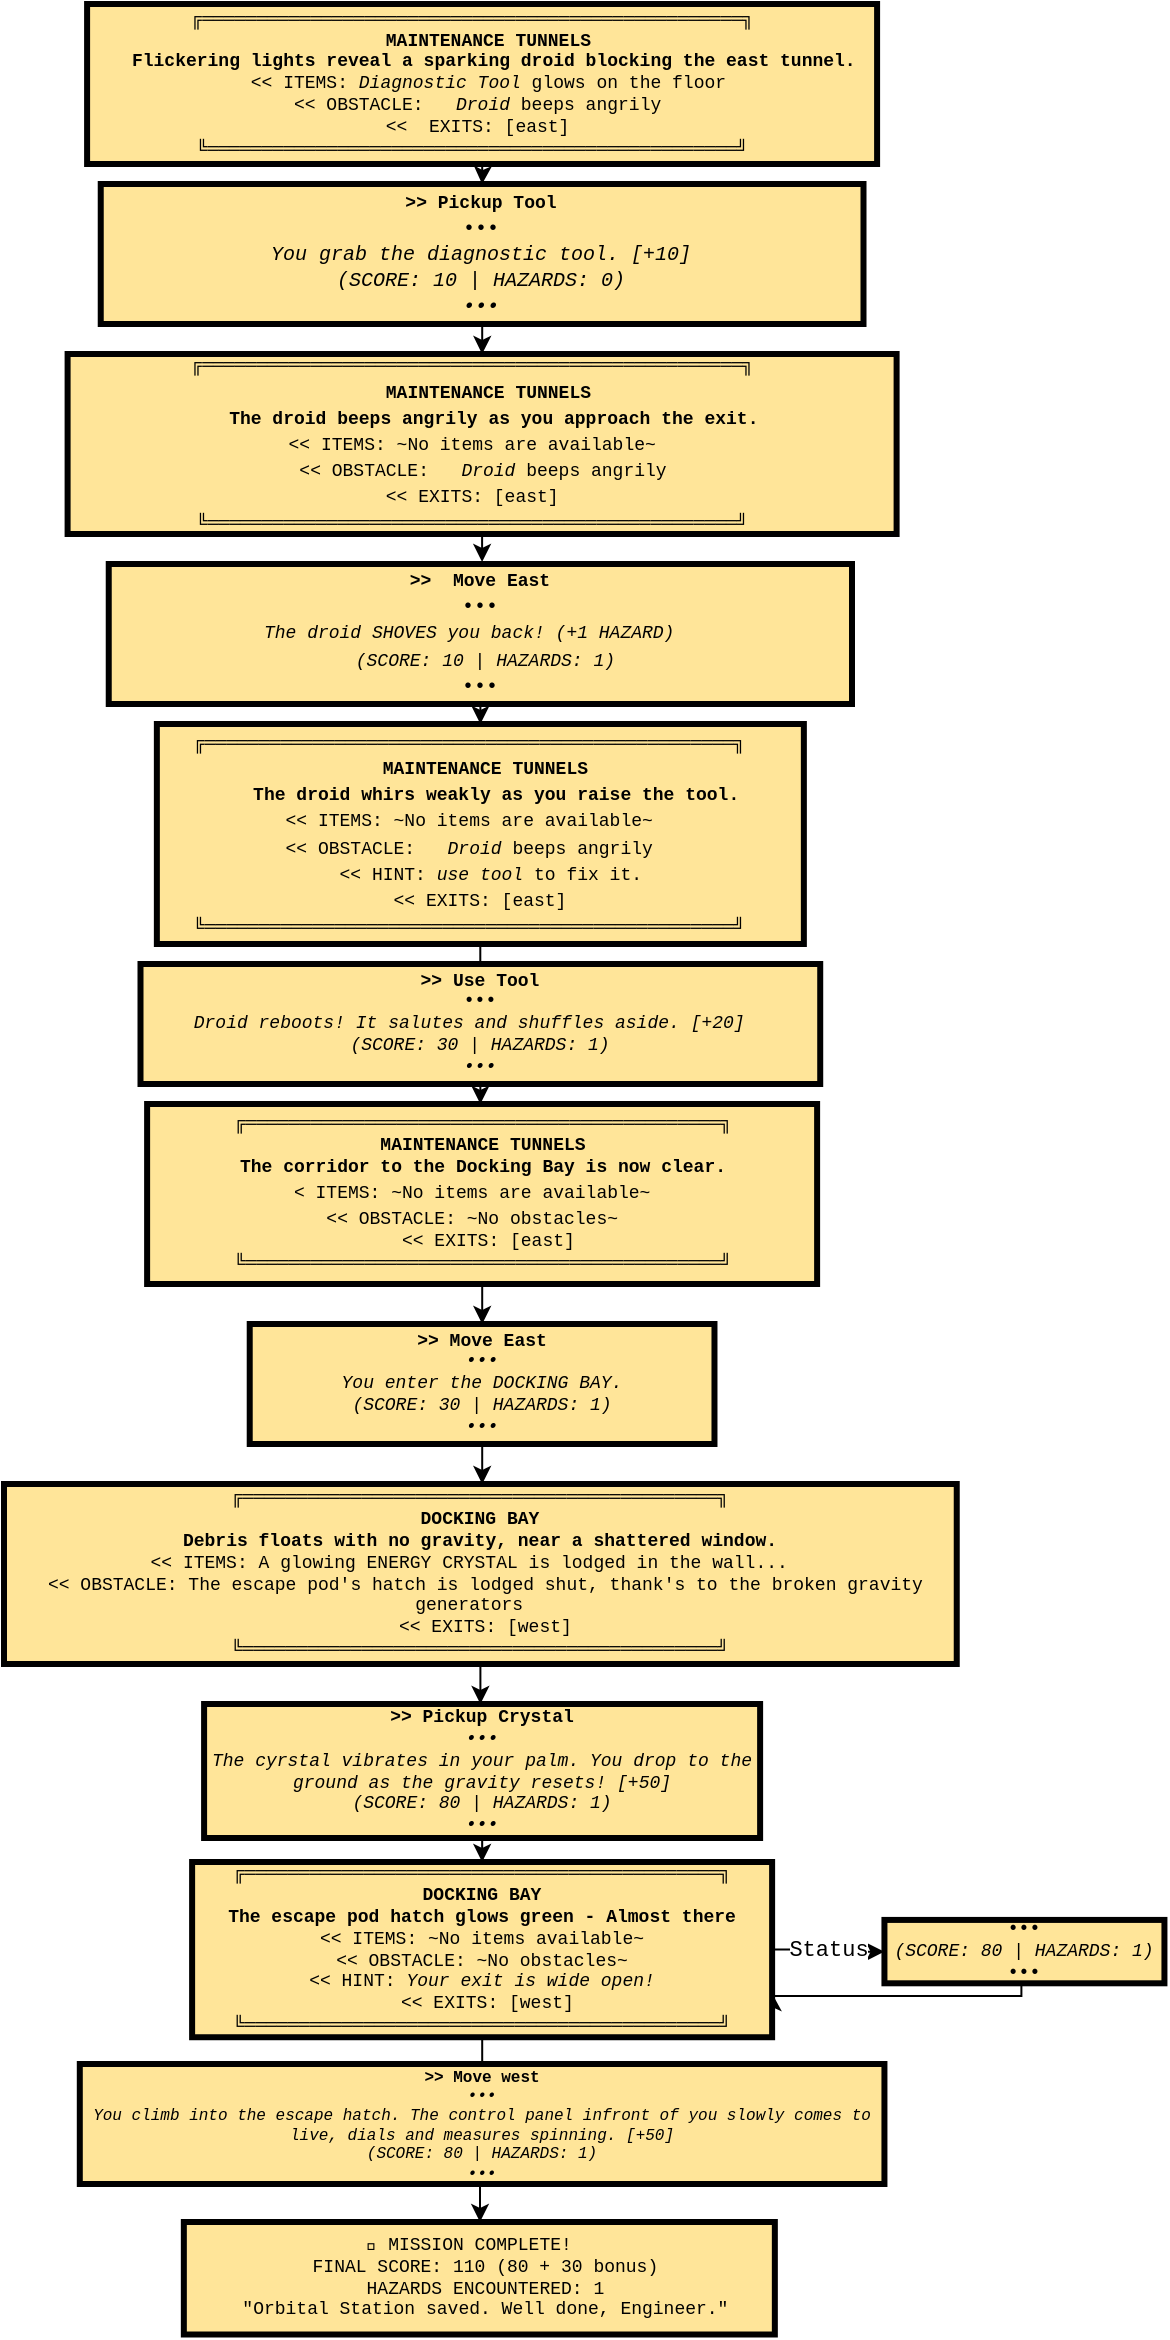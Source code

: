 <mxfile version="27.1.5">
  <diagram id="k5zOIPOxMEVEV548pZkk" name="Page-1">
    <mxGraphModel dx="2169" dy="1453" grid="1" gridSize="10" guides="1" tooltips="1" connect="1" arrows="1" fold="1" page="1" pageScale="1" pageWidth="827" pageHeight="1169" background="none" math="0" shadow="0">
      <root>
        <mxCell id="0" />
        <mxCell id="1" parent="0" />
        <mxCell id="9JrHhXIoi9-wvf1s2VBX-2" value="" style="edgeStyle=orthogonalEdgeStyle;rounded=0;orthogonalLoop=1;jettySize=auto;html=1;fontFamily=Menlo, Roboto Mono, Courier New, Courier, monospace, Inter, sans-serif;entryX=0.5;entryY=0;entryDx=0;entryDy=0;" parent="1" source="thDXJ9rHC7QRxlY3D63U-5" target="9JrHhXIoi9-wvf1s2VBX-1" edge="1">
          <mxGeometry relative="1" as="geometry">
            <Array as="points">
              <mxPoint x="480" y="170" />
              <mxPoint x="480" y="170" />
            </Array>
          </mxGeometry>
        </mxCell>
        <mxCell id="thDXJ9rHC7QRxlY3D63U-5" value="&lt;div style=&quot;overflow: auto; padding: 9.144px 13.716px; word-break: break-all; margin: 0px !important;&quot;&gt;&lt;font style=&quot;&quot;&gt;&lt;b style=&quot;font-size: 9px; text-wrap-mode: wrap;&quot;&gt;&amp;gt;&amp;gt; Pickup Tool&lt;br&gt;&lt;/b&gt;&lt;font size=&quot;1&quot;&gt;&lt;span style=&quot;text-wrap-mode: wrap;&quot;&gt;•••&lt;br&gt;&lt;/span&gt;&lt;/font&gt;&lt;i style=&quot;&quot;&gt;&lt;font size=&quot;1&quot;&gt;&lt;span style=&quot;text-wrap-mode: wrap;&quot;&gt;You grab the diagnostic tool. [+10]  &lt;br&gt;   (SCORE: 10 | HAZARDS: 0) &lt;br&gt;•••&lt;/span&gt;&lt;/font&gt;&lt;/i&gt;&lt;/font&gt;&lt;/div&gt;" style="whiteSpace=wrap;html=1;fontSize=11;rounded=0;fillColor=#FFE599;strokeWidth=3;fontFamily=Menlo, Roboto Mono, Courier New, Courier, monospace, Inter, sans-serif;" parent="1" vertex="1">
          <mxGeometry x="289.37" y="91" width="381.38" height="70" as="geometry" />
        </mxCell>
        <mxCell id="9JrHhXIoi9-wvf1s2VBX-4" value="" style="edgeStyle=orthogonalEdgeStyle;rounded=0;orthogonalLoop=1;jettySize=auto;html=1;fontFamily=Menlo, Roboto Mono, Courier New, Courier, monospace, Inter, sans-serif;" parent="1" source="9JrHhXIoi9-wvf1s2VBX-1" edge="1">
          <mxGeometry relative="1" as="geometry">
            <mxPoint x="480" y="280" as="targetPoint" />
            <Array as="points">
              <mxPoint x="480" y="280" />
              <mxPoint x="480" y="280" />
            </Array>
          </mxGeometry>
        </mxCell>
        <mxCell id="9JrHhXIoi9-wvf1s2VBX-1" value="&lt;div&gt;&lt;font style=&quot;background-color: transparent; color: light-dark(rgb(0, 0, 0), rgb(255, 255, 255)); font-size: 9px;&quot;&gt;╔&lt;/font&gt;&lt;span style=&quot;background-color: transparent; color: light-dark(rgb(0, 0, 0), rgb(255, 255, 255)); font-size: 9px;&quot;&gt;═════════════════════════&lt;/span&gt;&lt;span style=&quot;background-color: transparent; color: light-dark(rgb(0, 0, 0), rgb(255, 255, 255)); font-size: 9px;&quot;&gt;═════════════════════════&lt;/span&gt;&lt;span style=&quot;background-color: transparent; color: light-dark(rgb(0, 0, 0), rgb(255, 255, 255)); font-size: 9px;&quot;&gt;╗&lt;/span&gt;&lt;font style=&quot;font-size: 9px;&quot;&gt;&amp;nbsp;&amp;nbsp;&lt;/font&gt;&lt;/div&gt;&lt;div&gt;&lt;font style=&quot;font-size: 9px;&quot;&gt;&amp;nbsp; &amp;nbsp;&lt;b&gt;MAINTENANCE TUNNELS&amp;nbsp;&amp;nbsp;&lt;/b&gt;&lt;/font&gt;&lt;/div&gt;&lt;div&gt;&lt;b&gt;&lt;font style=&quot;font-size: 9px;&quot;&gt;&amp;nbsp; &amp;nbsp;The droid beeps angrily as you approach the exit.&amp;nbsp;&lt;/font&gt;&lt;/b&gt;&lt;/div&gt;&lt;div&gt;&lt;font style=&quot;font-size: 9px;&quot;&gt;&amp;lt;&amp;lt; ITEMS: ~No items are available~&amp;nbsp;&amp;nbsp;&lt;/font&gt;&lt;/div&gt;&lt;div&gt;&lt;font style=&quot;font-size: 9px;&quot;&gt;&amp;nbsp;&amp;lt;&amp;lt; OBSTACLE:&amp;nbsp;&amp;nbsp;&lt;span style=&quot;background-color: transparent; color: light-dark(rgb(0, 0, 0), rgb(255, 255, 255));&quot;&gt;&amp;nbsp;&lt;i&gt;Droid &lt;/i&gt;beeps angrily&amp;nbsp;&lt;/span&gt;&lt;/font&gt;&lt;/div&gt;&lt;div&gt;&lt;font style=&quot;font-size: 9px;&quot;&gt;&amp;lt;&amp;lt; EXITS: [east]&amp;nbsp;&amp;nbsp;&lt;/font&gt;&lt;/div&gt;&lt;div&gt;&lt;font style=&quot;font-size: 9px;&quot;&gt;╚&lt;/font&gt;&lt;font style=&quot;font-size: 9px;&quot;&gt;════════════&lt;/font&gt;&lt;span style=&quot;color: light-dark(rgb(0, 0, 0), rgb(255, 255, 255)); font-size: 9px; background-color: transparent;&quot;&gt;═════════════════════════&lt;/span&gt;&lt;span style=&quot;color: light-dark(rgb(0, 0, 0), rgb(255, 255, 255)); font-size: 9px; background-color: transparent;&quot;&gt;════════════&lt;/span&gt;&lt;font style=&quot;font-size: 9px;&quot;&gt;╝&amp;nbsp;&amp;nbsp;&lt;/font&gt;&lt;/div&gt;" style="whiteSpace=wrap;html=1;fontSize=11;rounded=0;fillColor=#FFE599;strokeWidth=3;fontFamily=Menlo, Roboto Mono, Courier New, Courier, monospace, Inter, sans-serif;" parent="1" vertex="1">
          <mxGeometry x="272.8" y="176" width="414.5" height="90" as="geometry" />
        </mxCell>
        <mxCell id="9JrHhXIoi9-wvf1s2VBX-8" value="" style="edgeStyle=orthogonalEdgeStyle;rounded=0;orthogonalLoop=1;jettySize=auto;html=1;fontFamily=Menlo, Roboto Mono, Courier New, Courier, monospace, Inter, sans-serif;" parent="1" source="9JrHhXIoi9-wvf1s2VBX-3" target="9JrHhXIoi9-wvf1s2VBX-6" edge="1">
          <mxGeometry relative="1" as="geometry">
            <Array as="points">
              <mxPoint x="480" y="360" />
              <mxPoint x="479" y="360" />
            </Array>
          </mxGeometry>
        </mxCell>
        <mxCell id="9JrHhXIoi9-wvf1s2VBX-3" value="&lt;div&gt;&lt;font style=&quot;&quot;&gt;&lt;b style=&quot;font-size: 9px;&quot;&gt;&amp;gt;&amp;gt;&amp;nbsp; Move East&lt;br&gt;&lt;/b&gt;&lt;font size=&quot;1&quot;&gt;•••&lt;/font&gt;&lt;br&gt;&lt;i style=&quot;font-size: 9px;&quot;&gt;The droid SHOVES you back! (+1 HAZARD)&amp;nbsp;&amp;nbsp;&lt;/i&gt;&lt;/font&gt;&lt;/div&gt;&lt;div&gt;&lt;font style=&quot;&quot;&gt;&lt;i style=&quot;font-size: 9px;&quot;&gt;&amp;nbsp; &amp;nbsp;(SCORE: 10 | HAZARDS: 1)&amp;nbsp;&amp;nbsp;&lt;/i&gt;&lt;br&gt;&lt;font size=&quot;1&quot;&gt;•••&lt;/font&gt;&lt;/font&gt;&lt;/div&gt;" style="whiteSpace=wrap;html=1;fontSize=11;rounded=0;fillColor=#FFE599;strokeWidth=3;spacing=2;spacingTop=-5;spacingLeft=0;spacingBottom=0;verticalAlign=top;fontFamily=Menlo, Roboto Mono, Courier New, Courier, monospace, Inter, sans-serif;" parent="1" vertex="1">
          <mxGeometry x="293.37" y="281" width="371.63" height="70" as="geometry" />
        </mxCell>
        <mxCell id="9JrHhXIoi9-wvf1s2VBX-13" value="" style="edgeStyle=orthogonalEdgeStyle;rounded=0;orthogonalLoop=1;jettySize=auto;html=1;fontFamily=Menlo, Roboto Mono, Courier New, Courier, monospace, Inter, sans-serif;" parent="1" source="9JrHhXIoi9-wvf1s2VBX-6" target="9JrHhXIoi9-wvf1s2VBX-12" edge="1">
          <mxGeometry relative="1" as="geometry" />
        </mxCell>
        <mxCell id="9JrHhXIoi9-wvf1s2VBX-6" value="&lt;div&gt;&lt;font style=&quot;font-size: 9px;&quot;&gt;&lt;font style=&quot;&quot;&gt;╔&lt;/font&gt;&lt;font style=&quot;&quot;&gt;════════════&lt;/font&gt;&lt;span style=&quot;color: light-dark(rgb(0, 0, 0), rgb(255, 255, 255)); background-color: transparent;&quot;&gt;═════════════════════════&lt;/span&gt;&lt;span style=&quot;color: light-dark(rgb(0, 0, 0), rgb(255, 255, 255)); background-color: transparent;&quot;&gt;════════════&lt;/span&gt;&lt;font style=&quot;&quot;&gt;╗&amp;nbsp;&amp;nbsp;&lt;/font&gt;&lt;/font&gt;&lt;/div&gt;&lt;div&gt;&lt;font style=&quot;font-size: 9px;&quot;&gt;&amp;nbsp; &lt;b&gt;&amp;nbsp;MAINTENANCE TUNNELS&amp;nbsp;&amp;nbsp;&lt;/b&gt;&lt;/font&gt;&lt;/div&gt;&lt;div&gt;&lt;font style=&quot;font-size: 9px;&quot;&gt;&lt;b&gt;&amp;nbsp; &amp;nbsp;The droid whirs weakly as you raise the tool.&lt;br&gt;&lt;/b&gt;&lt;/font&gt;&lt;div&gt;&lt;font style=&quot;font-size: 9px;&quot;&gt;&amp;lt;&amp;lt; ITEMS: ~No items are available~&amp;nbsp;&amp;nbsp;&lt;/font&gt;&lt;/div&gt;&lt;span style=&quot;font-size: 9px; background-color: transparent; color: light-dark(rgb(0, 0, 0), rgb(255, 255, 255));&quot;&gt;&amp;nbsp;&amp;lt;&amp;lt; OBSTACLE:&amp;nbsp;&amp;nbsp;&lt;/span&gt;&lt;span style=&quot;font-size: 9px; background-color: transparent; color: light-dark(rgb(0, 0, 0), rgb(255, 255, 255));&quot;&gt;&amp;nbsp;&lt;i&gt;Droid&amp;nbsp;&lt;/i&gt;beeps angrily&amp;nbsp;&lt;/span&gt;&lt;font style=&quot;font-size: 9px;&quot;&gt;&amp;nbsp;&amp;nbsp;&lt;/font&gt;&lt;/div&gt;&lt;div&gt;&lt;span style=&quot;font-size: 9px; background-color: transparent; color: light-dark(rgb(0, 0, 0), rgb(255, 255, 255));&quot;&gt;&amp;nbsp; &amp;lt;&amp;lt; HINT:&amp;nbsp;&lt;/span&gt;&lt;span style=&quot;font-size: 9px; background-color: transparent; color: light-dark(rgb(0, 0, 0), rgb(255, 255, 255));&quot;&gt;&lt;i&gt;use tool&lt;/i&gt;&amp;nbsp;to fix it.&lt;br&gt;&amp;nbsp;&lt;/span&gt;&lt;span style=&quot;font-size: 9px; background-color: transparent; color: light-dark(rgb(0, 0, 0), rgb(255, 255, 255));&quot;&gt;&amp;lt;&amp;lt; EXITS: [east]&lt;/span&gt;&lt;span style=&quot;background-color: transparent; color: light-dark(rgb(0, 0, 0), rgb(255, 255, 255)); font-size: 9px;&quot;&gt;&amp;nbsp;&lt;/span&gt;&lt;/div&gt;&lt;div&gt;&lt;font style=&quot;font-size: 9px;&quot;&gt;&lt;font style=&quot;&quot;&gt;╚&lt;/font&gt;&lt;font style=&quot;&quot;&gt;════════════&lt;/font&gt;&lt;span style=&quot;color: light-dark(rgb(0, 0, 0), rgb(255, 255, 255)); background-color: transparent;&quot;&gt;═════════════════════════&lt;/span&gt;&lt;span style=&quot;color: light-dark(rgb(0, 0, 0), rgb(255, 255, 255)); background-color: transparent;&quot;&gt;════════════&lt;/span&gt;&lt;font style=&quot;&quot;&gt;╝&amp;nbsp;&amp;nbsp;&lt;/font&gt;&lt;/font&gt;&lt;/div&gt;" style="whiteSpace=wrap;html=1;fontSize=11;rounded=0;fillColor=#FFE599;strokeWidth=3;fontFamily=Menlo, Roboto Mono, Courier New, Courier, monospace, Inter, sans-serif;" parent="1" vertex="1">
          <mxGeometry x="317.43" y="361" width="323.5" height="110" as="geometry" />
        </mxCell>
        <mxCell id="qcSpwPFvcaWvg-GxJBlB-8" value="" style="edgeStyle=orthogonalEdgeStyle;rounded=0;orthogonalLoop=1;jettySize=auto;html=1;fontFamily=Menlo, Roboto Mono, Courier New, Courier, monospace, Inter, sans-serif;" parent="1" source="9JrHhXIoi9-wvf1s2VBX-12" target="9JrHhXIoi9-wvf1s2VBX-15" edge="1">
          <mxGeometry relative="1" as="geometry">
            <Array as="points">
              <mxPoint x="474.68" y="551" />
              <mxPoint x="474.68" y="551" />
            </Array>
          </mxGeometry>
        </mxCell>
        <mxCell id="9JrHhXIoi9-wvf1s2VBX-12" value="&lt;div style=&quot;overflow: auto; padding: 9.144px 13.716px; word-break: break-all; margin: 0px !important;&quot;&gt;&lt;div style=&quot;text-wrap-mode: wrap;&quot;&gt;&lt;b style=&quot;white-space-collapse: collapse; background-color: transparent; color: light-dark(rgb(0, 0, 0), rgb(255, 255, 255));&quot;&gt;&amp;gt;&amp;gt; Use Tool&lt;/b&gt;&lt;/div&gt;&lt;div style=&quot;&quot;&gt;&lt;font&gt;&lt;span style=&quot;white-space: normal;&quot;&gt;&lt;b&gt;•••&lt;/b&gt;&lt;/span&gt;&lt;span style=&quot;text-wrap-mode: wrap;&quot;&gt;&lt;/span&gt;&lt;/font&gt;&lt;/div&gt;&lt;div style=&quot;text-wrap-mode: wrap;&quot;&gt;&lt;span style=&quot;white-space-collapse: collapse; background-color: transparent; color: light-dark(rgb(0, 0, 0), rgb(255, 255, 255));&quot;&gt;&lt;i&gt;Droid reboots! It salutes and shuffles aside. [+20]&amp;nbsp;&amp;nbsp;&lt;/i&gt;&lt;/span&gt;&lt;/div&gt;&lt;i style=&quot;&quot;&gt;&lt;font&gt;&lt;span style=&quot;text-wrap-mode: wrap;&quot;&gt;   (SCORE: 30 | HAZARDS: 1)&lt;br&gt;•••&lt;/span&gt;&lt;/font&gt;&lt;/i&gt;&lt;/div&gt;" style="whiteSpace=wrap;html=1;fontSize=9;rounded=0;fillColor=#FFE599;strokeWidth=3;align=center;fontFamily=Menlo, Roboto Mono, Courier New, Courier, monospace, Inter, sans-serif;" parent="1" vertex="1">
          <mxGeometry x="309.25" y="481" width="339.86" height="60" as="geometry" />
        </mxCell>
        <mxCell id="9JrHhXIoi9-wvf1s2VBX-18" value="" style="edgeStyle=orthogonalEdgeStyle;rounded=0;orthogonalLoop=1;jettySize=auto;html=1;fontFamily=Menlo, Roboto Mono, Courier New, Courier, monospace, Inter, sans-serif;" parent="1" source="9JrHhXIoi9-wvf1s2VBX-15" target="9JrHhXIoi9-wvf1s2VBX-17" edge="1">
          <mxGeometry relative="1" as="geometry" />
        </mxCell>
        <mxCell id="9JrHhXIoi9-wvf1s2VBX-15" value="&lt;div style=&quot;overflow: auto; padding: 9.144px 13.716px; word-break: break-all; margin: 0px !important;&quot;&gt;&lt;font&gt;&lt;span style=&quot;text-wrap-mode: wrap;&quot;&gt;╔════════════════════════════════════════════╗  &lt;br&gt;   &lt;b&gt;MAINTENANCE TUNNELS  &lt;br&gt;   The corridor to the Docking Bay is now clear.&lt;/b&gt;  &lt;br&gt;&lt;/span&gt;&lt;/font&gt;&lt;div style=&quot;font-size: 11px; white-space: normal;&quot;&gt;&lt;div&gt;&lt;font style=&quot;font-size: 9px;&quot;&gt;&amp;lt; ITEMS: ~No items are available~&amp;nbsp;&amp;nbsp;&lt;/font&gt;&lt;/div&gt;&lt;span style=&quot;font-size: 9px; background-color: transparent; color: light-dark(rgb(0, 0, 0), rgb(255, 255, 255));&quot;&gt;&amp;nbsp;&amp;lt;&amp;lt; OBSTACLE: ~No obstacles~&lt;/span&gt;&lt;span style=&quot;font-size: 9px; background-color: transparent; color: light-dark(rgb(0, 0, 0), rgb(255, 255, 255));&quot;&gt;&amp;nbsp;&lt;/span&gt;&lt;font style=&quot;font-size: 9px;&quot;&gt;&amp;nbsp;&amp;nbsp;&lt;/font&gt;&lt;/div&gt;&amp;nbsp;&lt;span style=&quot;white-space: normal; background-color: transparent; color: light-dark(rgb(0, 0, 0), rgb(255, 255, 255));&quot;&gt;&amp;lt;&amp;lt; EXITS: [east]&lt;/span&gt;&lt;font&gt;&lt;span style=&quot;text-wrap-mode: wrap;&quot;&gt; &lt;br&gt;╚════════════════════════════════════════════╝  &lt;/span&gt;&lt;/font&gt;&lt;/div&gt;" style="whiteSpace=wrap;html=1;fontSize=9;rounded=0;fillColor=#FFE599;strokeWidth=3;align=center;fontFamily=Menlo, Roboto Mono, Courier New, Courier, monospace, Inter, sans-serif;" parent="1" vertex="1">
          <mxGeometry x="312.56" y="551" width="335" height="90" as="geometry" />
        </mxCell>
        <mxCell id="9JrHhXIoi9-wvf1s2VBX-21" value="" style="edgeStyle=orthogonalEdgeStyle;rounded=0;orthogonalLoop=1;jettySize=auto;html=1;entryX=0.5;entryY=0;entryDx=0;entryDy=0;fontFamily=Menlo, Roboto Mono, Courier New, Courier, monospace, Inter, sans-serif;" parent="1" source="9JrHhXIoi9-wvf1s2VBX-17" target="qcSpwPFvcaWvg-GxJBlB-5" edge="1">
          <mxGeometry relative="1" as="geometry">
            <mxPoint x="479.68" y="731" as="targetPoint" />
          </mxGeometry>
        </mxCell>
        <mxCell id="9JrHhXIoi9-wvf1s2VBX-17" value="&lt;font&gt;&lt;b style=&quot;&quot;&gt;&amp;gt;&amp;gt; Move East&lt;br&gt;&lt;/b&gt;&lt;i style=&quot;background-color: transparent;&quot;&gt;&lt;font&gt;•••&lt;/font&gt;&lt;/i&gt;&lt;br&gt;&lt;i style=&quot;&quot;&gt;You enter the DOCKING BAY.&lt;br&gt;(SCORE: 30 | HAZARDS: 1)&lt;br&gt;&lt;/i&gt;&lt;i style=&quot;background-color: transparent;&quot;&gt;&lt;font style=&quot;&quot;&gt;•••&lt;/font&gt;&lt;/i&gt;&lt;/font&gt;" style="whiteSpace=wrap;html=1;fontSize=9;rounded=0;fillColor=#FFE599;strokeWidth=3;fontFamily=Menlo, Roboto Mono, Courier New, Courier, monospace, Inter, sans-serif;" parent="1" vertex="1">
          <mxGeometry x="363.86" y="661" width="232.38" height="60" as="geometry" />
        </mxCell>
        <mxCell id="1EWVFiG9j-QCH-CJ6pgE-4" value="" style="edgeStyle=orthogonalEdgeStyle;rounded=0;orthogonalLoop=1;jettySize=auto;html=1;fontFamily=Menlo, Roboto Mono, Courier New, Courier, monospace, Inter, sans-serif;exitX=1;exitY=0.5;exitDx=0;exitDy=0;" parent="1" source="qcSpwPFvcaWvg-GxJBlB-10" target="1EWVFiG9j-QCH-CJ6pgE-3" edge="1">
          <mxGeometry relative="1" as="geometry">
            <mxPoint x="606.68" y="1048.88" as="sourcePoint" />
          </mxGeometry>
        </mxCell>
        <mxCell id="1EWVFiG9j-QCH-CJ6pgE-5" value="Status" style="edgeLabel;html=1;align=center;verticalAlign=middle;resizable=0;points=[];fontFamily=Menlo, Roboto Mono, Courier New, Courier, monospace, Inter, sans-serif;" parent="1EWVFiG9j-QCH-CJ6pgE-4" vertex="1" connectable="0">
          <mxGeometry x="-0.399" y="1" relative="1" as="geometry">
            <mxPoint x="11" y="1" as="offset" />
          </mxGeometry>
        </mxCell>
        <mxCell id="1EWVFiG9j-QCH-CJ6pgE-6" style="edgeStyle=orthogonalEdgeStyle;rounded=0;orthogonalLoop=1;jettySize=auto;html=1;entryX=1;entryY=0.75;entryDx=0;entryDy=0;fontFamily=Menlo, Roboto Mono, Courier New, Courier, monospace, Inter, sans-serif;" parent="1" source="1EWVFiG9j-QCH-CJ6pgE-3" target="qcSpwPFvcaWvg-GxJBlB-10" edge="1">
          <mxGeometry relative="1" as="geometry">
            <Array as="points">
              <mxPoint x="749.68" y="997" />
            </Array>
            <mxPoint x="606.68" y="1071.38" as="targetPoint" />
          </mxGeometry>
        </mxCell>
        <mxCell id="1EWVFiG9j-QCH-CJ6pgE-3" value="&lt;b style=&quot;&quot;&gt;•••&lt;/b&gt;&lt;i&gt;&lt;br&gt;(SCORE: 80 | HAZARDS: 1)&lt;br&gt;&lt;/i&gt;&lt;b style=&quot;&quot;&gt;•••&lt;/b&gt;&lt;i&gt;&lt;/i&gt;" style="whiteSpace=wrap;html=1;fontSize=9;fillColor=#FFE599;rounded=0;strokeWidth=3;fontFamily=Menlo, Roboto Mono, Courier New, Courier, monospace, Inter, sans-serif;" parent="1" vertex="1">
          <mxGeometry x="681.22" y="958.96" width="140" height="31.69" as="geometry" />
        </mxCell>
        <mxCell id="1EWVFiG9j-QCH-CJ6pgE-10" value="&lt;div&gt;🚀 MISSION COMPLETE!&amp;nbsp;&amp;nbsp;&lt;/div&gt;&lt;div&gt;&amp;nbsp; &amp;nbsp;FINAL SCORE: 110 (80 + 30 bonus)&amp;nbsp;&amp;nbsp;&lt;/div&gt;&lt;div&gt;&amp;nbsp; &amp;nbsp;HAZARDS ENCOUNTERED: 1&amp;nbsp;&amp;nbsp;&lt;/div&gt;&lt;div&gt;&amp;nbsp; &amp;nbsp;&quot;Orbital Station saved. Well done, Engineer.&quot;&amp;nbsp;&amp;nbsp;&lt;/div&gt;" style="whiteSpace=wrap;html=1;fontSize=9;fillColor=#FFE599;rounded=0;strokeWidth=3;fontFamily=Menlo, Roboto Mono, Courier New, Courier, monospace, Inter, sans-serif;" parent="1" vertex="1">
          <mxGeometry x="330.92" y="1110" width="295.5" height="56.25" as="geometry" />
        </mxCell>
        <mxCell id="Tv1CAdfoN1yfGRxtjIU--5" value="" style="edgeStyle=orthogonalEdgeStyle;rounded=0;orthogonalLoop=1;jettySize=auto;html=1;entryX=0.5;entryY=0;entryDx=0;entryDy=0;" edge="1" parent="1" source="qcSpwPFvcaWvg-GxJBlB-4" target="thDXJ9rHC7QRxlY3D63U-5">
          <mxGeometry relative="1" as="geometry">
            <mxPoint x="480" y="90" as="targetPoint" />
            <Array as="points">
              <mxPoint x="480" y="90" />
              <mxPoint x="480" y="90" />
            </Array>
          </mxGeometry>
        </mxCell>
        <mxCell id="qcSpwPFvcaWvg-GxJBlB-4" value="&lt;div&gt;&lt;font&gt;╔&lt;/font&gt;&lt;span style=&quot;&quot;&gt;═════════════════════════&lt;/span&gt;&lt;span style=&quot;background-color: transparent; color: light-dark(rgb(0, 0, 0), rgb(255, 255, 255));&quot;&gt;═════════════════════════&lt;/span&gt;&lt;span style=&quot;background-color: transparent; color: light-dark(rgb(0, 0, 0), rgb(255, 255, 255));&quot;&gt;╗&amp;nbsp;&amp;nbsp;&lt;/span&gt;&lt;/div&gt;&lt;div&gt;&lt;b&gt;&lt;font&gt;&amp;nbsp; &amp;nbsp;MAINTENANCE TUNNELS&amp;nbsp;&amp;nbsp;&lt;/font&gt;&lt;/b&gt;&lt;/div&gt;&lt;div&gt;&lt;font&gt;&lt;b&gt;&amp;nbsp; &amp;nbsp;&lt;/b&gt;&lt;span style=&quot;background-color: transparent; color: light-dark(rgb(0, 0, 0), rgb(255, 255, 255));&quot;&gt;&lt;b&gt;Flickering lights reveal a sparking droid blocking the east tunnel.&lt;/b&gt;&amp;nbsp;&lt;/span&gt;&lt;/font&gt;&lt;/div&gt;&lt;div&gt;&lt;font&gt;&amp;nbsp; &amp;nbsp;&amp;lt;&amp;lt; ITEMS: &lt;i&gt;Diagnostic Tool&lt;/i&gt; glows on the floor&amp;nbsp;&amp;nbsp;&lt;br&gt;&amp;lt;&amp;lt; OBSTACLE:&amp;nbsp;&amp;nbsp;&lt;span style=&quot;color: light-dark(rgb(0, 0, 0), rgb(255, 255, 255)); background-color: transparent;&quot;&gt;&amp;nbsp;&lt;i&gt;Droid&amp;nbsp;&lt;/i&gt;beeps angrily&amp;nbsp;&lt;/span&gt;&lt;/font&gt;&lt;/div&gt;&lt;div&gt;&lt;font&gt;&amp;nbsp;&amp;lt;&amp;lt;&amp;nbsp; EXITS: [east]&amp;nbsp;&amp;nbsp;&lt;/font&gt;&lt;/div&gt;&lt;div&gt;&lt;font&gt;╚════════════&lt;/font&gt;&lt;span style=&quot;background-color: transparent; color: light-dark(rgb(0, 0, 0), rgb(255, 255, 255));&quot;&gt;═════════════════════════&lt;/span&gt;&lt;span style=&quot;background-color: transparent; color: light-dark(rgb(0, 0, 0), rgb(255, 255, 255));&quot;&gt;════════════╝&amp;nbsp;&amp;nbsp;&lt;/span&gt;&lt;/div&gt;" style="whiteSpace=wrap;html=1;fontSize=9;rounded=0;fillColor=#FFE599;strokeWidth=3;fontFamily=Menlo, Roboto Mono, Courier New, Courier, monospace, Inter, sans-serif;" parent="1" vertex="1">
          <mxGeometry x="282.55" y="1" width="395" height="80" as="geometry" />
        </mxCell>
        <mxCell id="qcSpwPFvcaWvg-GxJBlB-7" value="" style="edgeStyle=orthogonalEdgeStyle;rounded=0;orthogonalLoop=1;jettySize=auto;html=1;fontFamily=Menlo, Roboto Mono, Courier New, Courier, monospace, Inter, sans-serif;" parent="1" source="qcSpwPFvcaWvg-GxJBlB-5" target="qcSpwPFvcaWvg-GxJBlB-6" edge="1">
          <mxGeometry relative="1" as="geometry" />
        </mxCell>
        <mxCell id="qcSpwPFvcaWvg-GxJBlB-5" value="&lt;div style=&quot;overflow: auto; padding: 9.144px 13.716px; word-break: break-all; margin: 0px !important;&quot;&gt;&lt;font&gt;&lt;span style=&quot;text-wrap-mode: wrap;&quot;&gt;╔════════════════════════════════════════════╗  &lt;br&gt;   &lt;/span&gt;&lt;b style=&quot;text-wrap-mode: wrap;&quot;&gt;DOCKING BAY &lt;br&gt;   &lt;/b&gt;&lt;span style=&quot;text-wrap-mode: wrap;&quot;&gt;&lt;b style=&quot;&quot;&gt;&lt;i&gt; &lt;/i&gt;Debris floats with no gravity, near a shattered window. &lt;/b&gt;&lt;/span&gt;&lt;span style=&quot;text-wrap-mode: wrap;&quot;&gt;  &lt;br&gt;&lt;/span&gt;&lt;/font&gt;&lt;div style=&quot;&quot;&gt;&lt;div style=&quot;&quot;&gt;&lt;font style=&quot;font-size: 9px; white-space: normal;&quot;&gt;&amp;lt;&amp;lt; ITEMS:&amp;nbsp;&lt;/font&gt;&lt;span style=&quot;background-color: transparent; white-space: normal;&quot;&gt;&lt;font&gt;A glowing ENERGY CRYSTAL is lodged in the wall...&lt;/font&gt;&lt;/span&gt;&lt;span style=&quot;font-size: 9px; white-space: normal; background-color: transparent; color: light-dark(rgb(0, 0, 0), rgb(255, 255, 255));&quot;&gt;&amp;nbsp;&amp;nbsp;&lt;/span&gt;&lt;/div&gt;&lt;span style=&quot;font-size: 9px; white-space: normal; background-color: transparent; color: light-dark(rgb(0, 0, 0), rgb(255, 255, 255));&quot;&gt;&amp;nbsp;&amp;lt;&amp;lt; OBSTACLE: The escape pod&#39;s hatch is lodged shut, thank&#39;s to the broken gravity generators&lt;/span&gt;&lt;font style=&quot;font-size: 9px; white-space: normal;&quot;&gt;&amp;nbsp;&amp;nbsp;&lt;/font&gt;&lt;/div&gt;&amp;nbsp;&lt;span style=&quot;white-space: normal; background-color: transparent; color: light-dark(rgb(0, 0, 0), rgb(255, 255, 255));&quot;&gt;&amp;lt;&amp;lt; EXITS: [west]&lt;/span&gt;&lt;font&gt;&lt;span style=&quot;text-wrap-mode: wrap;&quot;&gt; &lt;br&gt;╚════════════════════════════════════════════╝  &lt;/span&gt;&lt;/font&gt;&lt;/div&gt;" style="whiteSpace=wrap;html=1;fontSize=9;rounded=0;fillColor=#FFE599;strokeWidth=3;align=center;fontFamily=Menlo, Roboto Mono, Courier New, Courier, monospace, Inter, sans-serif;" parent="1" vertex="1">
          <mxGeometry x="241" y="741" width="476.37" height="90" as="geometry" />
        </mxCell>
        <mxCell id="Tv1CAdfoN1yfGRxtjIU--3" value="" style="edgeStyle=orthogonalEdgeStyle;rounded=0;orthogonalLoop=1;jettySize=auto;html=1;entryX=0.5;entryY=0;entryDx=0;entryDy=0;" edge="1" parent="1" source="qcSpwPFvcaWvg-GxJBlB-6" target="qcSpwPFvcaWvg-GxJBlB-10">
          <mxGeometry relative="1" as="geometry" />
        </mxCell>
        <mxCell id="qcSpwPFvcaWvg-GxJBlB-6" value="&lt;font&gt;&lt;b style=&quot;&quot;&gt;&amp;gt;&amp;gt; Pickup Crystal&lt;br&gt;&lt;/b&gt;&lt;i style=&quot;background-color: transparent;&quot;&gt;&lt;font&gt;•••&lt;/font&gt;&lt;/i&gt;&lt;br&gt;&lt;i style=&quot;&quot;&gt;The cyrstal vibrates in your palm. You drop to the ground as the gravity resets! [+50]&lt;br&gt;(SCORE: 80 | HAZARDS: 1)&lt;br&gt;&lt;/i&gt;&lt;i style=&quot;background-color: transparent;&quot;&gt;&lt;font style=&quot;&quot;&gt;•••&lt;/font&gt;&lt;/i&gt;&lt;/font&gt;" style="whiteSpace=wrap;html=1;fontSize=9;rounded=0;fillColor=#FFE599;strokeWidth=3;fontFamily=Menlo, Roboto Mono, Courier New, Courier, monospace, Inter, sans-serif;" parent="1" vertex="1">
          <mxGeometry x="341.05" y="851" width="278.01" height="67" as="geometry" />
        </mxCell>
        <mxCell id="Tv1CAdfoN1yfGRxtjIU--4" value="" style="edgeStyle=orthogonalEdgeStyle;rounded=0;orthogonalLoop=1;jettySize=auto;html=1;" edge="1" parent="1" source="qcSpwPFvcaWvg-GxJBlB-10" target="qcSpwPFvcaWvg-GxJBlB-11">
          <mxGeometry relative="1" as="geometry" />
        </mxCell>
        <mxCell id="qcSpwPFvcaWvg-GxJBlB-10" value="&lt;div style=&quot;overflow: auto; padding: 9.144px 13.716px; word-break: break-all; margin: 0px !important;&quot;&gt;&lt;font&gt;&lt;span style=&quot;text-wrap-mode: wrap;&quot;&gt;╔════════════════════════════════════════════╗  &lt;br&gt;   &lt;/span&gt;&lt;b style=&quot;text-wrap-mode: wrap;&quot;&gt;DOCKING BAY &lt;br&gt;   &lt;/b&gt;&lt;span style=&quot;text-wrap-mode: wrap;&quot;&gt;&lt;b style=&quot;&quot;&gt;&lt;i&gt; &lt;/i&gt;The escape pod hatch glows green - Almost there &lt;/b&gt;&lt;/span&gt;&lt;span style=&quot;text-wrap-mode: wrap;&quot;&gt;  &lt;br&gt;&lt;/span&gt;&lt;/font&gt;&lt;div style=&quot;&quot;&gt;&lt;div style=&quot;&quot;&gt;&lt;font style=&quot;font-size: 9px; white-space: normal;&quot;&gt;&amp;lt;&amp;lt; ITEMS: ~No items available~&lt;/font&gt;&lt;/div&gt;&lt;span style=&quot;font-size: 9px; white-space: normal; background-color: transparent; color: light-dark(rgb(0, 0, 0), rgb(255, 255, 255));&quot;&gt;&amp;nbsp;&amp;lt;&amp;lt; OBSTACLE: ~No obstacles~&lt;/span&gt;&lt;font style=&quot;font-size: 9px; white-space: normal;&quot;&gt;&amp;nbsp;&lt;/font&gt;&lt;/div&gt;&lt;div style=&quot;&quot;&gt;&lt;font style=&quot;font-size: 9px; white-space: normal;&quot;&gt;&amp;lt;&amp;lt; HINT: &lt;i&gt;Your exit is wide open!&lt;/i&gt;&lt;/font&gt;&lt;/div&gt;&amp;nbsp;&lt;span style=&quot;white-space: normal; background-color: transparent; color: light-dark(rgb(0, 0, 0), rgb(255, 255, 255));&quot;&gt;&amp;lt;&amp;lt; EXITS: [west]&lt;/span&gt;&lt;font&gt;&lt;span style=&quot;text-wrap-mode: wrap;&quot;&gt; &lt;br&gt;╚════════════════════════════════════════════╝  &lt;/span&gt;&lt;/font&gt;&lt;/div&gt;" style="whiteSpace=wrap;html=1;fontSize=9;rounded=0;fillColor=#FFE599;strokeWidth=3;align=center;fontFamily=Menlo, Roboto Mono, Courier New, Courier, monospace, Inter, sans-serif;" parent="1" vertex="1">
          <mxGeometry x="335.06" y="930" width="290" height="87.62" as="geometry" />
        </mxCell>
        <mxCell id="Tv1CAdfoN1yfGRxtjIU--1" value="" style="edgeStyle=orthogonalEdgeStyle;rounded=0;orthogonalLoop=1;jettySize=auto;html=1;" edge="1" parent="1" source="qcSpwPFvcaWvg-GxJBlB-11" target="1EWVFiG9j-QCH-CJ6pgE-10">
          <mxGeometry relative="1" as="geometry">
            <Array as="points">
              <mxPoint x="479" y="1100" />
              <mxPoint x="479" y="1100" />
            </Array>
          </mxGeometry>
        </mxCell>
        <mxCell id="qcSpwPFvcaWvg-GxJBlB-11" value="&lt;font&gt;&lt;b&gt;&amp;gt;&amp;gt; Move west&lt;br&gt;&lt;/b&gt;&lt;i style=&quot;background-color: transparent;&quot;&gt;&lt;font&gt;•••&lt;/font&gt;&lt;/i&gt;&lt;br&gt;&lt;i&gt;You climb into the escape hatch. The control panel infront of you slowly comes to live, dials and measures spinning. [+50]&lt;br&gt;(SCORE: 80 | HAZARDS: 1)&lt;br&gt;&lt;/i&gt;&lt;i style=&quot;background-color: transparent;&quot;&gt;&lt;font&gt;•••&lt;/font&gt;&lt;/i&gt;&lt;/font&gt;" style="whiteSpace=wrap;html=1;fontSize=8;rounded=0;fillColor=#FFE599;strokeWidth=3;fontFamily=Menlo, Roboto Mono, Courier New, Courier, monospace, Inter, sans-serif;" parent="1" vertex="1">
          <mxGeometry x="278.9" y="1031" width="402.32" height="60" as="geometry" />
        </mxCell>
      </root>
    </mxGraphModel>
  </diagram>
</mxfile>
